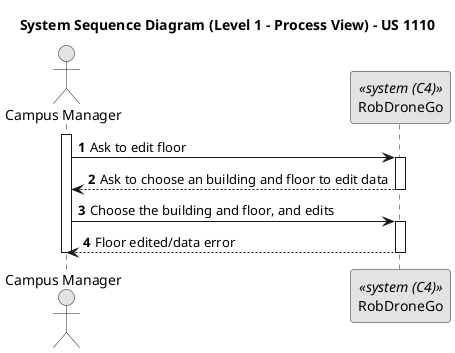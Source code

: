 @startuml
skinparam monochrome true
skinparam packageStyle rectangle
skinparam shadowing false

title System Sequence Diagram (Level 1 - Process View) - US 1110
autonumber

Actor "Campus Manager" as manager
participant "RobDroneGo" as Sistema <<system (C4)>>

activate manager
    manager -> Sistema : Ask to edit floor
    activate Sistema

    Sistema --> manager : Ask to choose an building and floor to edit data
    deactivate Sistema

    manager -> Sistema : Choose the building and floor, and edits
    activate Sistema

    Sistema --> manager : Floor edited/data error
    deactivate Sistema
deactivate manager

@enduml
